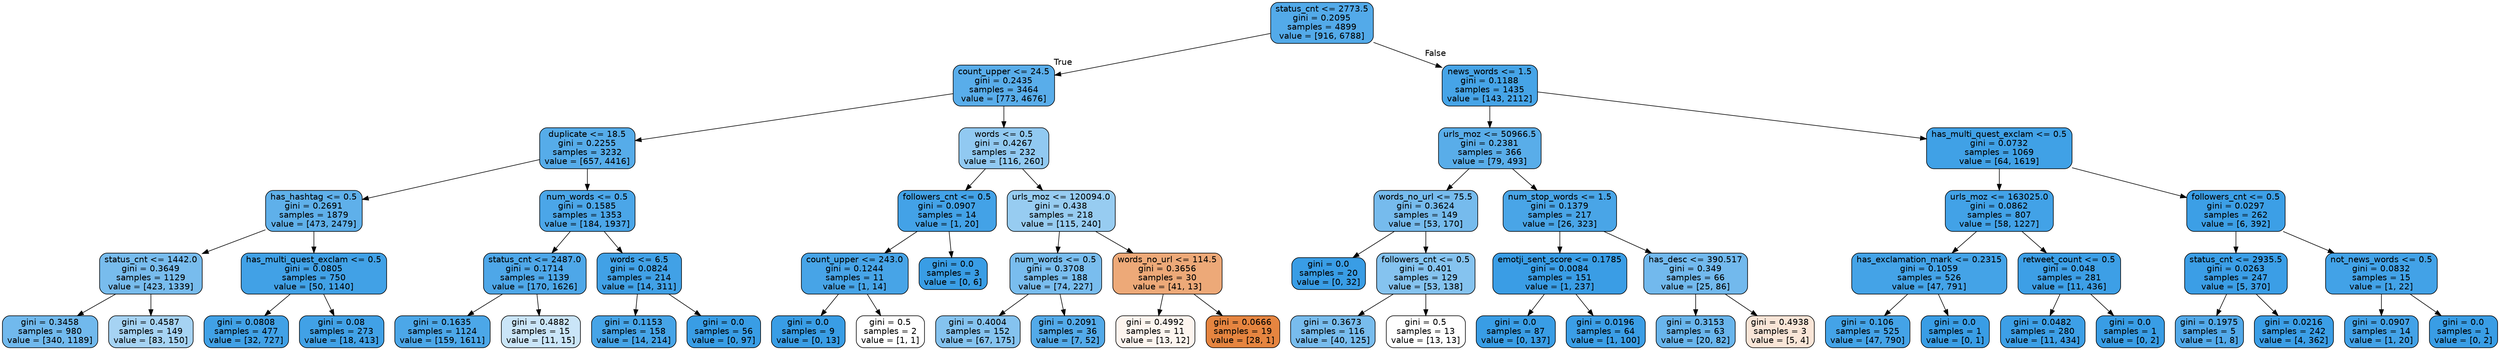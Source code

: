 digraph Tree {
node [shape=box, style="filled, rounded", color="black", fontname=helvetica] ;
edge [fontname=helvetica] ;
0 [label="status_cnt <= 2773.5\ngini = 0.2095\nsamples = 4899\nvalue = [916, 6788]", fillcolor="#399de5dd"] ;
1 [label="count_upper <= 24.5\ngini = 0.2435\nsamples = 3464\nvalue = [773, 4676]", fillcolor="#399de5d5"] ;
0 -> 1 [labeldistance=2.5, labelangle=45, headlabel="True"] ;
2 [label="duplicate <= 18.5\ngini = 0.2255\nsamples = 3232\nvalue = [657, 4416]", fillcolor="#399de5d9"] ;
1 -> 2 ;
3 [label="has_hashtag <= 0.5\ngini = 0.2691\nsamples = 1879\nvalue = [473, 2479]", fillcolor="#399de5ce"] ;
2 -> 3 ;
4 [label="status_cnt <= 1442.0\ngini = 0.3649\nsamples = 1129\nvalue = [423, 1339]", fillcolor="#399de5ae"] ;
3 -> 4 ;
5 [label="gini = 0.3458\nsamples = 980\nvalue = [340, 1189]", fillcolor="#399de5b6"] ;
4 -> 5 ;
6 [label="gini = 0.4587\nsamples = 149\nvalue = [83, 150]", fillcolor="#399de572"] ;
4 -> 6 ;
7 [label="has_multi_quest_exclam <= 0.5\ngini = 0.0805\nsamples = 750\nvalue = [50, 1140]", fillcolor="#399de5f4"] ;
3 -> 7 ;
8 [label="gini = 0.0808\nsamples = 477\nvalue = [32, 727]", fillcolor="#399de5f4"] ;
7 -> 8 ;
9 [label="gini = 0.08\nsamples = 273\nvalue = [18, 413]", fillcolor="#399de5f4"] ;
7 -> 9 ;
10 [label="num_words <= 0.5\ngini = 0.1585\nsamples = 1353\nvalue = [184, 1937]", fillcolor="#399de5e7"] ;
2 -> 10 ;
11 [label="status_cnt <= 2487.0\ngini = 0.1714\nsamples = 1139\nvalue = [170, 1626]", fillcolor="#399de5e4"] ;
10 -> 11 ;
12 [label="gini = 0.1635\nsamples = 1124\nvalue = [159, 1611]", fillcolor="#399de5e6"] ;
11 -> 12 ;
13 [label="gini = 0.4882\nsamples = 15\nvalue = [11, 15]", fillcolor="#399de544"] ;
11 -> 13 ;
14 [label="words <= 6.5\ngini = 0.0824\nsamples = 214\nvalue = [14, 311]", fillcolor="#399de5f4"] ;
10 -> 14 ;
15 [label="gini = 0.1153\nsamples = 158\nvalue = [14, 214]", fillcolor="#399de5ee"] ;
14 -> 15 ;
16 [label="gini = 0.0\nsamples = 56\nvalue = [0, 97]", fillcolor="#399de5ff"] ;
14 -> 16 ;
17 [label="words <= 0.5\ngini = 0.4267\nsamples = 232\nvalue = [116, 260]", fillcolor="#399de58d"] ;
1 -> 17 ;
18 [label="followers_cnt <= 0.5\ngini = 0.0907\nsamples = 14\nvalue = [1, 20]", fillcolor="#399de5f2"] ;
17 -> 18 ;
19 [label="count_upper <= 243.0\ngini = 0.1244\nsamples = 11\nvalue = [1, 14]", fillcolor="#399de5ed"] ;
18 -> 19 ;
20 [label="gini = 0.0\nsamples = 9\nvalue = [0, 13]", fillcolor="#399de5ff"] ;
19 -> 20 ;
21 [label="gini = 0.5\nsamples = 2\nvalue = [1, 1]", fillcolor="#e5813900"] ;
19 -> 21 ;
22 [label="gini = 0.0\nsamples = 3\nvalue = [0, 6]", fillcolor="#399de5ff"] ;
18 -> 22 ;
23 [label="urls_moz <= 120094.0\ngini = 0.438\nsamples = 218\nvalue = [115, 240]", fillcolor="#399de585"] ;
17 -> 23 ;
24 [label="num_words <= 0.5\ngini = 0.3708\nsamples = 188\nvalue = [74, 227]", fillcolor="#399de5ac"] ;
23 -> 24 ;
25 [label="gini = 0.4004\nsamples = 152\nvalue = [67, 175]", fillcolor="#399de59d"] ;
24 -> 25 ;
26 [label="gini = 0.2091\nsamples = 36\nvalue = [7, 52]", fillcolor="#399de5dd"] ;
24 -> 26 ;
27 [label="words_no_url <= 114.5\ngini = 0.3656\nsamples = 30\nvalue = [41, 13]", fillcolor="#e58139ae"] ;
23 -> 27 ;
28 [label="gini = 0.4992\nsamples = 11\nvalue = [13, 12]", fillcolor="#e5813914"] ;
27 -> 28 ;
29 [label="gini = 0.0666\nsamples = 19\nvalue = [28, 1]", fillcolor="#e58139f6"] ;
27 -> 29 ;
30 [label="news_words <= 1.5\ngini = 0.1188\nsamples = 1435\nvalue = [143, 2112]", fillcolor="#399de5ee"] ;
0 -> 30 [labeldistance=2.5, labelangle=-45, headlabel="False"] ;
31 [label="urls_moz <= 50966.5\ngini = 0.2381\nsamples = 366\nvalue = [79, 493]", fillcolor="#399de5d6"] ;
30 -> 31 ;
32 [label="words_no_url <= 75.5\ngini = 0.3624\nsamples = 149\nvalue = [53, 170]", fillcolor="#399de5b0"] ;
31 -> 32 ;
33 [label="gini = 0.0\nsamples = 20\nvalue = [0, 32]", fillcolor="#399de5ff"] ;
32 -> 33 ;
34 [label="followers_cnt <= 0.5\ngini = 0.401\nsamples = 129\nvalue = [53, 138]", fillcolor="#399de59d"] ;
32 -> 34 ;
35 [label="gini = 0.3673\nsamples = 116\nvalue = [40, 125]", fillcolor="#399de5ad"] ;
34 -> 35 ;
36 [label="gini = 0.5\nsamples = 13\nvalue = [13, 13]", fillcolor="#e5813900"] ;
34 -> 36 ;
37 [label="num_stop_words <= 1.5\ngini = 0.1379\nsamples = 217\nvalue = [26, 323]", fillcolor="#399de5ea"] ;
31 -> 37 ;
38 [label="emotji_sent_score <= 0.1785\ngini = 0.0084\nsamples = 151\nvalue = [1, 237]", fillcolor="#399de5fe"] ;
37 -> 38 ;
39 [label="gini = 0.0\nsamples = 87\nvalue = [0, 137]", fillcolor="#399de5ff"] ;
38 -> 39 ;
40 [label="gini = 0.0196\nsamples = 64\nvalue = [1, 100]", fillcolor="#399de5fc"] ;
38 -> 40 ;
41 [label="has_desc <= 390.517\ngini = 0.349\nsamples = 66\nvalue = [25, 86]", fillcolor="#399de5b5"] ;
37 -> 41 ;
42 [label="gini = 0.3153\nsamples = 63\nvalue = [20, 82]", fillcolor="#399de5c1"] ;
41 -> 42 ;
43 [label="gini = 0.4938\nsamples = 3\nvalue = [5, 4]", fillcolor="#e5813933"] ;
41 -> 43 ;
44 [label="has_multi_quest_exclam <= 0.5\ngini = 0.0732\nsamples = 1069\nvalue = [64, 1619]", fillcolor="#399de5f5"] ;
30 -> 44 ;
45 [label="urls_moz <= 163025.0\ngini = 0.0862\nsamples = 807\nvalue = [58, 1227]", fillcolor="#399de5f3"] ;
44 -> 45 ;
46 [label="has_exclamation_mark <= 0.2315\ngini = 0.1059\nsamples = 526\nvalue = [47, 791]", fillcolor="#399de5f0"] ;
45 -> 46 ;
47 [label="gini = 0.106\nsamples = 525\nvalue = [47, 790]", fillcolor="#399de5f0"] ;
46 -> 47 ;
48 [label="gini = 0.0\nsamples = 1\nvalue = [0, 1]", fillcolor="#399de5ff"] ;
46 -> 48 ;
49 [label="retweet_count <= 0.5\ngini = 0.048\nsamples = 281\nvalue = [11, 436]", fillcolor="#399de5f9"] ;
45 -> 49 ;
50 [label="gini = 0.0482\nsamples = 280\nvalue = [11, 434]", fillcolor="#399de5f9"] ;
49 -> 50 ;
51 [label="gini = 0.0\nsamples = 1\nvalue = [0, 2]", fillcolor="#399de5ff"] ;
49 -> 51 ;
52 [label="followers_cnt <= 0.5\ngini = 0.0297\nsamples = 262\nvalue = [6, 392]", fillcolor="#399de5fb"] ;
44 -> 52 ;
53 [label="status_cnt <= 2935.5\ngini = 0.0263\nsamples = 247\nvalue = [5, 370]", fillcolor="#399de5fc"] ;
52 -> 53 ;
54 [label="gini = 0.1975\nsamples = 5\nvalue = [1, 8]", fillcolor="#399de5df"] ;
53 -> 54 ;
55 [label="gini = 0.0216\nsamples = 242\nvalue = [4, 362]", fillcolor="#399de5fc"] ;
53 -> 55 ;
56 [label="not_news_words <= 0.5\ngini = 0.0832\nsamples = 15\nvalue = [1, 22]", fillcolor="#399de5f3"] ;
52 -> 56 ;
57 [label="gini = 0.0907\nsamples = 14\nvalue = [1, 20]", fillcolor="#399de5f2"] ;
56 -> 57 ;
58 [label="gini = 0.0\nsamples = 1\nvalue = [0, 2]", fillcolor="#399de5ff"] ;
56 -> 58 ;
}
